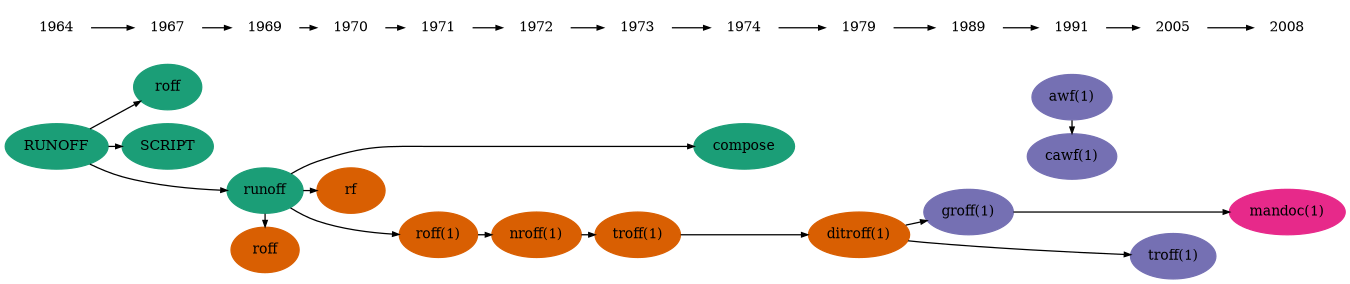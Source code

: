 /*	$Id$ */
digraph manpages {
	rankdir=LR;
	size="9,18";
	ranksep=0.15;
	nodesep=0.15;

	node [shape=ellipse,fontsize=11,colorscheme=dark24,style=filled];
	edge [arrowhead=normal,arrowsize=0.5];

	subgraph { 
		node [color=1];
		runoff1 [label="RUNOFF" URL="#x1964_RUNOFF"];
		runoff2 [label="roff" URL="#x1967_roff"];
		script [label="SCRIPT" URL="#x1967_SCRIPT"];
		runoff3 [label="runoff" URL="#x1969"]; 
		compose [label="compose" URL="#x1974_compose"]; 
	}

	subgraph {
		node [color=2];
		rf [label="rf" URL="#x1970_rf"];
		roff1 [label="roff(1)" URL="#x1971"];
		roff2 [label="roff" URL="#x1969"];
		nroff [label="nroff(1)" URL="#x1972"];
		troff [label="troff(1)" URL="#x1973"];
		ditroff [label="ditroff(1)" URL="#x1979"];
	}

	subgraph {
		node [color=3];
		groff [label="groff(1)" URL="#x1989_groff"];
		awf [label="awf(1)" URL="#x1991_awf"];
		cawf [label="cawf(1)" URL="#x1991_cawf"];
		htroff [label="troff(1)" URL="#x2005_troff"];
	}

	subgraph {
		node [color=4];
		mandoc [label="mandoc(1)" URL="#x2008_mandoc"];
	}

	runoff1 -> { runoff2 runoff3 script };
	runoff3 -> { roff1 compose rf roff2 };
	roff1 -> nroff;
	nroff -> troff;
	troff -> ditroff;
	ditroff -> groff;
	ditroff -> htroff;
	groff -> mandoc;
	awf -> cawf;


	subgraph {
		node[colorscheme=x11,color=white];
		1964 -> 1967 -> 1969 -> 1970 -> 1971 -> 1972 -> 
		1973 -> 1974 -> 1979 -> 1989 -> 1991 -> 2005 -> 2008;
	}

	{ rank = same; 1964 runoff1 };
	{ rank = same; 1967 script runoff2 };
	{ rank = same; 1969 runoff3 roff2 };
	{ rank = same; 1970 rf };
	{ rank = same; 1971 roff1 };
	{ rank = same; 1972 nroff };
	{ rank = same; 1973 troff };
	{ rank = same; 1974 compose };
	{ rank = same; 1979 ditroff };
	{ rank = same; 1989 groff };
	{ rank = same; 1991 awf cawf };
	{ rank = same; 2005 htroff };
	{ rank = same; 2008 mandoc };

}
